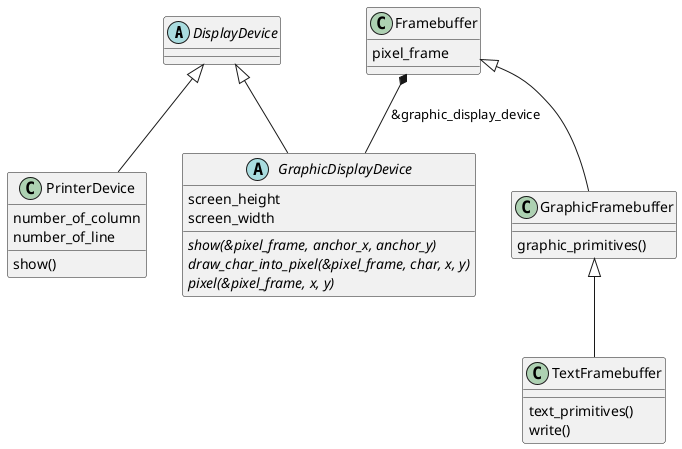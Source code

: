 @startuml dependencies
abstract class DisplayDevice {
    }
abstract class GraphicDisplayDevice {
    screen_height
    screen_width
    {abstract} show(&pixel_frame, anchor_x, anchor_y)
    {abstract} draw_char_into_pixel(&pixel_frame, char, x, y)
    {abstract} pixel(&pixel_frame, x, y)
    }
DisplayDevice <|-- GraphicDisplayDevice

class PrinterDevice {
    number_of_column
    number_of_line
    show()
    }
DisplayDevice <|-- PrinterDevice
class Framebuffer {
    pixel_frame
    }
Framebuffer *-- GraphicDisplayDevice : &graphic_display_device
class GraphicFramebuffer{
    graphic_primitives()
    }
Framebuffer <|-- GraphicFramebuffer
class TextFramebuffer{
    text_primitives()
    write()
    }
GraphicFramebuffer <|-- TextFramebuffer
@enduml